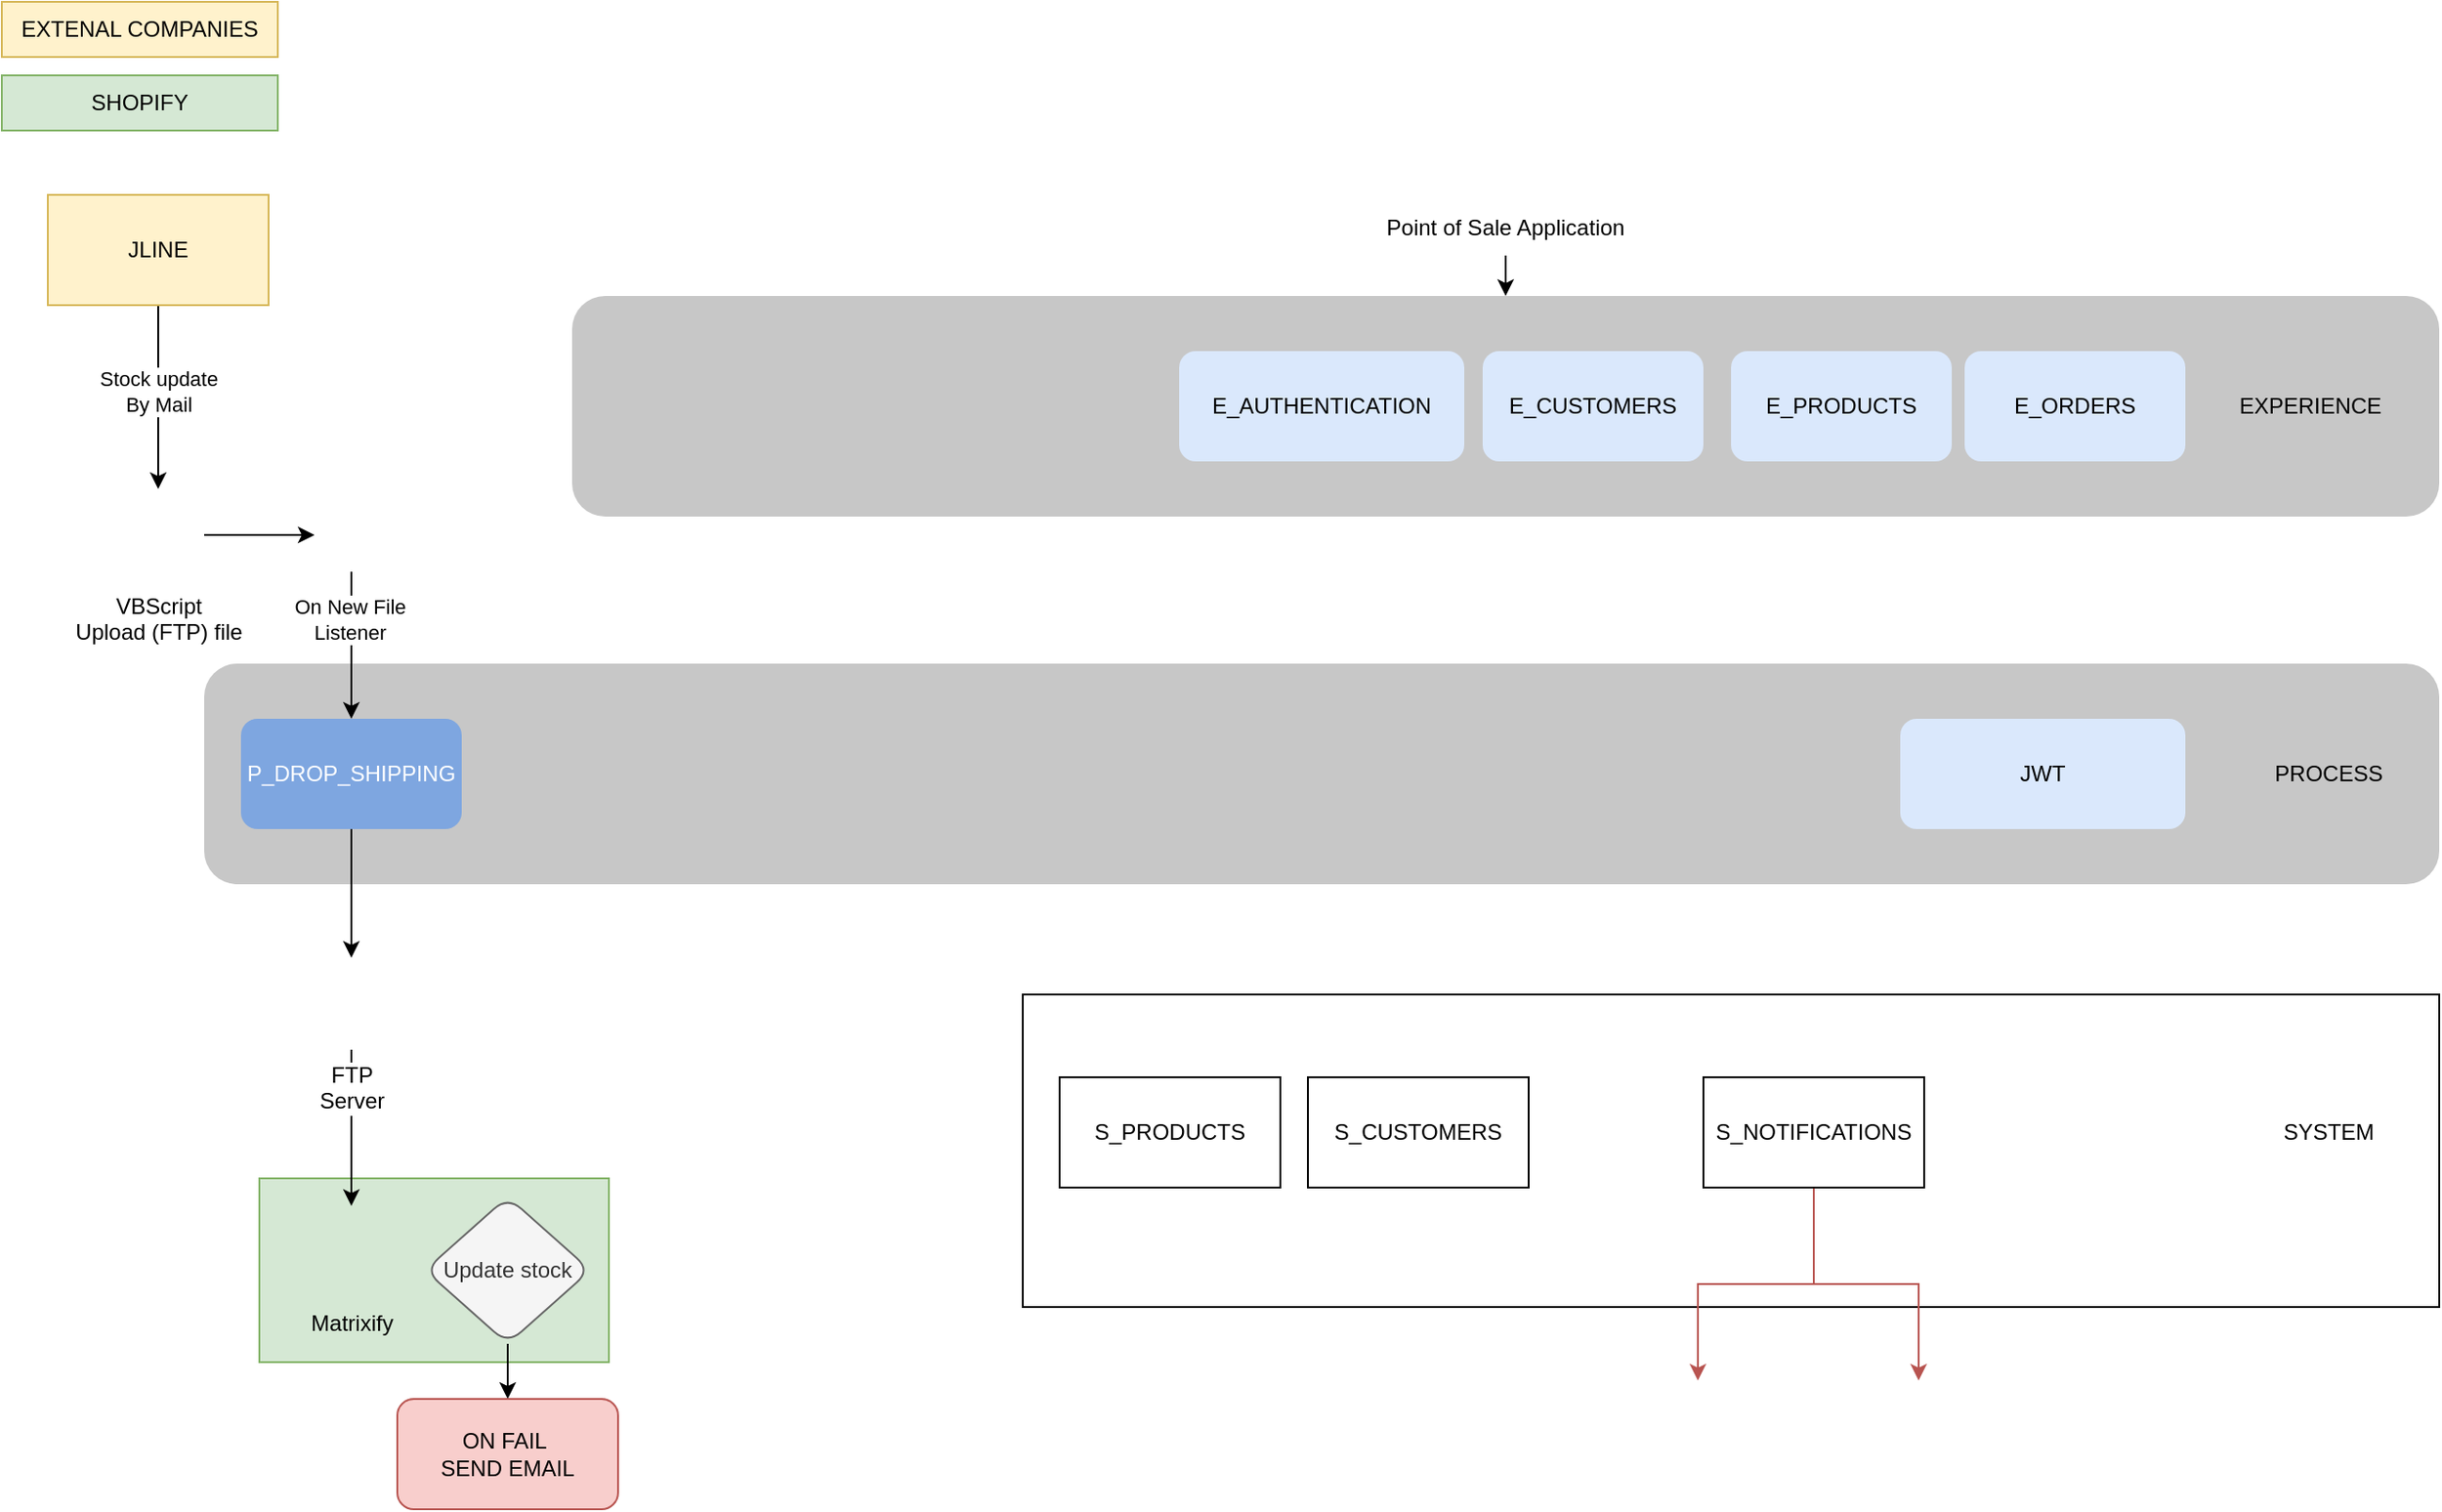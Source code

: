 <mxfile version="15.6.2" type="github"><diagram id="kQYQ7ZY42pBOONnznJGe" name="Page-1"><mxGraphModel dx="1296" dy="675" grid="1" gridSize="10" guides="1" tooltips="1" connect="1" arrows="1" fold="1" page="1" pageScale="1" pageWidth="850" pageHeight="1100" math="0" shadow="0"><root><mxCell id="0"/><mxCell id="1" parent="0"/><mxCell id="ZSADZLsk4UOC9W3OqM0E-66" value="" style="rounded=1;whiteSpace=wrap;html=1;strokeColor=none;fillColor=#C7C7C7;" vertex="1" parent="1"><mxGeometry x="330" y="180" width="1015" height="120" as="geometry"/></mxCell><mxCell id="ZSADZLsk4UOC9W3OqM0E-60" value="" style="rounded=0;whiteSpace=wrap;html=1;strokeColor=#82b366;fillColor=#d5e8d4;" vertex="1" parent="1"><mxGeometry x="160" y="660" width="190" height="100" as="geometry"/></mxCell><mxCell id="ZSADZLsk4UOC9W3OqM0E-17" value="EXPERIENCE" style="text;html=1;strokeColor=none;fillColor=none;align=center;verticalAlign=middle;whiteSpace=wrap;rounded=0;" vertex="1" parent="1"><mxGeometry x="1225" y="225" width="100" height="30" as="geometry"/></mxCell><mxCell id="ZSADZLsk4UOC9W3OqM0E-18" value="" style="group" vertex="1" connectable="0" parent="1"><mxGeometry x="767" y="90" width="141" height="80" as="geometry"/></mxCell><mxCell id="ZSADZLsk4UOC9W3OqM0E-14" value="" style="shape=image;html=1;verticalAlign=top;verticalLabelPosition=bottom;labelBackgroundColor=#ffffff;imageAspect=0;aspect=fixed;image=https://cdn4.iconfinder.com/data/icons/essential-3/32/368-Computer-128.png;strokeColor=default;" vertex="1" parent="ZSADZLsk4UOC9W3OqM0E-18"><mxGeometry x="51.5" width="38" height="38" as="geometry"/></mxCell><mxCell id="ZSADZLsk4UOC9W3OqM0E-15" value="Point of Sale Application" style="text;html=1;strokeColor=none;fillColor=none;align=center;verticalAlign=middle;whiteSpace=wrap;rounded=0;" vertex="1" parent="ZSADZLsk4UOC9W3OqM0E-18"><mxGeometry y="38" width="141" height="30" as="geometry"/></mxCell><mxCell id="ZSADZLsk4UOC9W3OqM0E-20" value="E_CUSTOMERS" style="rounded=1;whiteSpace=wrap;html=1;strokeColor=none;fillColor=#dae8fc;" vertex="1" parent="1"><mxGeometry x="825" y="210" width="120" height="60" as="geometry"/></mxCell><mxCell id="ZSADZLsk4UOC9W3OqM0E-21" value="E_PRODUCTS" style="rounded=1;whiteSpace=wrap;html=1;strokeColor=none;fillColor=#dae8fc;" vertex="1" parent="1"><mxGeometry x="960" y="210" width="120" height="60" as="geometry"/></mxCell><mxCell id="ZSADZLsk4UOC9W3OqM0E-22" value="E_ORDERS" style="rounded=1;whiteSpace=wrap;html=1;strokeColor=none;fillColor=#dae8fc;" vertex="1" parent="1"><mxGeometry x="1087" y="210" width="120" height="60" as="geometry"/></mxCell><mxCell id="ZSADZLsk4UOC9W3OqM0E-23" value="" style="rounded=1;whiteSpace=wrap;html=1;strokeColor=none;fillColor=#C7C7C7;" vertex="1" parent="1"><mxGeometry x="130" y="380" width="1215" height="120" as="geometry"/></mxCell><mxCell id="ZSADZLsk4UOC9W3OqM0E-24" value="PROCESS" style="text;html=1;strokeColor=none;fillColor=none;align=center;verticalAlign=middle;whiteSpace=wrap;rounded=0;" vertex="1" parent="1"><mxGeometry x="1235" y="425" width="100" height="30" as="geometry"/></mxCell><mxCell id="ZSADZLsk4UOC9W3OqM0E-25" value="" style="rounded=0;whiteSpace=wrap;html=1;strokeColor=default;" vertex="1" parent="1"><mxGeometry x="575" y="560" width="770" height="170" as="geometry"/></mxCell><mxCell id="ZSADZLsk4UOC9W3OqM0E-26" value="SYSTEM" style="text;html=1;strokeColor=none;fillColor=none;align=center;verticalAlign=middle;whiteSpace=wrap;rounded=0;" vertex="1" parent="1"><mxGeometry x="1235" y="620" width="100" height="30" as="geometry"/></mxCell><mxCell id="ZSADZLsk4UOC9W3OqM0E-30" style="edgeStyle=orthogonalEdgeStyle;rounded=0;orthogonalLoop=1;jettySize=auto;html=1;exitX=0.5;exitY=1;exitDx=0;exitDy=0;fillColor=#f8cecc;strokeColor=#b85450;" edge="1" parent="1" source="ZSADZLsk4UOC9W3OqM0E-27" target="ZSADZLsk4UOC9W3OqM0E-28"><mxGeometry relative="1" as="geometry"/></mxCell><mxCell id="ZSADZLsk4UOC9W3OqM0E-42" style="edgeStyle=orthogonalEdgeStyle;rounded=0;orthogonalLoop=1;jettySize=auto;html=1;exitX=0.5;exitY=1;exitDx=0;exitDy=0;entryX=0.5;entryY=0;entryDx=0;entryDy=0;fillColor=#f8cecc;strokeColor=#b85450;" edge="1" parent="1" source="ZSADZLsk4UOC9W3OqM0E-27" target="ZSADZLsk4UOC9W3OqM0E-41"><mxGeometry relative="1" as="geometry"/></mxCell><mxCell id="ZSADZLsk4UOC9W3OqM0E-27" value="S_NOTIFICATIONS" style="rounded=0;whiteSpace=wrap;html=1;strokeColor=default;" vertex="1" parent="1"><mxGeometry x="945" y="605" width="120" height="60" as="geometry"/></mxCell><mxCell id="ZSADZLsk4UOC9W3OqM0E-28" value="" style="shape=image;html=1;verticalAlign=top;verticalLabelPosition=bottom;labelBackgroundColor=#ffffff;imageAspect=0;aspect=fixed;image=https://cdn4.iconfinder.com/data/icons/logos-and-brands/512/306_Slack_logo-128.png;strokeColor=default;" vertex="1" parent="1"><mxGeometry x="917" y="770" width="50" height="50" as="geometry"/></mxCell><mxCell id="ZSADZLsk4UOC9W3OqM0E-31" value="" style="shape=image;html=1;verticalAlign=top;verticalLabelPosition=bottom;labelBackgroundColor=#ffffff;imageAspect=0;aspect=fixed;image=https://cdn3.iconfinder.com/data/icons/popular-services-brands-vol-2/512/shopify-128.png;strokeColor=default;" vertex="1" parent="1"><mxGeometry x="755" y="755" width="50" height="50" as="geometry"/></mxCell><mxCell id="ZSADZLsk4UOC9W3OqM0E-32" value="S_PRODUCTS" style="rounded=0;whiteSpace=wrap;html=1;strokeColor=default;" vertex="1" parent="1"><mxGeometry x="595" y="605" width="120" height="60" as="geometry"/></mxCell><mxCell id="ZSADZLsk4UOC9W3OqM0E-34" value="S_CUSTOMERS" style="rounded=0;whiteSpace=wrap;html=1;strokeColor=default;" vertex="1" parent="1"><mxGeometry x="730" y="605" width="120" height="60" as="geometry"/></mxCell><mxCell id="ZSADZLsk4UOC9W3OqM0E-37" value="" style="shape=image;html=1;verticalAlign=top;verticalLabelPosition=bottom;labelBackgroundColor=#ffffff;imageAspect=0;aspect=fixed;image=https://cdn4.iconfinder.com/data/icons/logos-3/181/MySQL-128.png;strokeColor=default;" vertex="1" parent="1"><mxGeometry x="626" y="745" width="50" height="50" as="geometry"/></mxCell><mxCell id="ZSADZLsk4UOC9W3OqM0E-41" value="" style="shape=image;html=1;verticalAlign=top;verticalLabelPosition=bottom;labelBackgroundColor=#ffffff;imageAspect=0;aspect=fixed;image=https://cdn4.iconfinder.com/data/icons/social-media-logos-6/512/74-outlook-128.png;strokeColor=default;" vertex="1" parent="1"><mxGeometry x="1037" y="770" width="50" height="50" as="geometry"/></mxCell><mxCell id="ZSADZLsk4UOC9W3OqM0E-46" style="edgeStyle=orthogonalEdgeStyle;rounded=0;orthogonalLoop=1;jettySize=auto;html=1;exitX=0.5;exitY=1;exitDx=0;exitDy=0;entryX=0.5;entryY=0;entryDx=0;entryDy=0;" edge="1" parent="1" source="ZSADZLsk4UOC9W3OqM0E-43" target="ZSADZLsk4UOC9W3OqM0E-44"><mxGeometry relative="1" as="geometry"/></mxCell><mxCell id="ZSADZLsk4UOC9W3OqM0E-43" value="P_DROP_SHIPPING" style="rounded=1;whiteSpace=wrap;html=1;strokeColor=none;fillColor=#7EA6E0;fontColor=#FFFFFF;" vertex="1" parent="1"><mxGeometry x="150" y="410" width="120" height="60" as="geometry"/></mxCell><mxCell id="ZSADZLsk4UOC9W3OqM0E-59" style="edgeStyle=orthogonalEdgeStyle;rounded=0;orthogonalLoop=1;jettySize=auto;html=1;entryX=0.5;entryY=0;entryDx=0;entryDy=0;fontColor=#FFFFFF;" edge="1" parent="1" source="ZSADZLsk4UOC9W3OqM0E-44" target="ZSADZLsk4UOC9W3OqM0E-58"><mxGeometry relative="1" as="geometry"/></mxCell><mxCell id="ZSADZLsk4UOC9W3OqM0E-44" value="FTP &lt;br&gt;Server" style="shape=image;html=1;verticalAlign=top;verticalLabelPosition=bottom;labelBackgroundColor=#ffffff;imageAspect=0;aspect=fixed;image=https://cdn4.iconfinder.com/data/icons/logos-brands-5/24/digitalocean-128.png;strokeColor=default;" vertex="1" parent="1"><mxGeometry x="185" y="540" width="50" height="50" as="geometry"/></mxCell><mxCell id="ZSADZLsk4UOC9W3OqM0E-55" style="edgeStyle=orthogonalEdgeStyle;rounded=0;orthogonalLoop=1;jettySize=auto;html=1;entryX=0.5;entryY=0;entryDx=0;entryDy=0;exitX=0.5;exitY=1;exitDx=0;exitDy=0;" edge="1" parent="1" source="ZSADZLsk4UOC9W3OqM0E-57" target="ZSADZLsk4UOC9W3OqM0E-43"><mxGeometry relative="1" as="geometry"><mxPoint x="260" y="345" as="sourcePoint"/></mxGeometry></mxCell><mxCell id="ZSADZLsk4UOC9W3OqM0E-56" value="On New File&lt;br&gt;Listener" style="edgeLabel;html=1;align=center;verticalAlign=middle;resizable=0;points=[];" vertex="1" connectable="0" parent="ZSADZLsk4UOC9W3OqM0E-55"><mxGeometry x="-0.351" y="-1" relative="1" as="geometry"><mxPoint as="offset"/></mxGeometry></mxCell><mxCell id="ZSADZLsk4UOC9W3OqM0E-49" value="EXTENAL COMPANIES" style="text;html=1;strokeColor=#d6b656;fillColor=#fff2cc;align=center;verticalAlign=middle;whiteSpace=wrap;rounded=0;" vertex="1" parent="1"><mxGeometry x="20" y="20" width="150" height="30" as="geometry"/></mxCell><mxCell id="ZSADZLsk4UOC9W3OqM0E-51" style="edgeStyle=orthogonalEdgeStyle;rounded=0;orthogonalLoop=1;jettySize=auto;html=1;exitX=0.5;exitY=1;exitDx=0;exitDy=0;entryX=0.5;entryY=0;entryDx=0;entryDy=0;" edge="1" parent="1" source="ZSADZLsk4UOC9W3OqM0E-50" target="ZSADZLsk4UOC9W3OqM0E-53"><mxGeometry relative="1" as="geometry"/></mxCell><mxCell id="ZSADZLsk4UOC9W3OqM0E-52" value="Stock update&lt;br&gt;By Mail" style="edgeLabel;html=1;align=center;verticalAlign=middle;resizable=0;points=[];" vertex="1" connectable="0" parent="ZSADZLsk4UOC9W3OqM0E-51"><mxGeometry x="-0.258" relative="1" as="geometry"><mxPoint y="10" as="offset"/></mxGeometry></mxCell><mxCell id="ZSADZLsk4UOC9W3OqM0E-50" value="JLINE" style="rounded=0;whiteSpace=wrap;html=1;strokeColor=#d6b656;fillColor=#fff2cc;" vertex="1" parent="1"><mxGeometry x="45" y="125" width="120" height="60" as="geometry"/></mxCell><mxCell id="ZSADZLsk4UOC9W3OqM0E-64" style="edgeStyle=orthogonalEdgeStyle;rounded=0;orthogonalLoop=1;jettySize=auto;html=1;exitX=1;exitY=0.5;exitDx=0;exitDy=0;fontColor=#000000;" edge="1" parent="1" source="ZSADZLsk4UOC9W3OqM0E-53" target="ZSADZLsk4UOC9W3OqM0E-57"><mxGeometry relative="1" as="geometry"/></mxCell><mxCell id="ZSADZLsk4UOC9W3OqM0E-53" value="VBScript &lt;br&gt;Upload (FTP) file" style="shape=image;html=1;verticalAlign=top;verticalLabelPosition=bottom;labelBackgroundColor=#ffffff;imageAspect=0;aspect=fixed;image=https://cdn3.iconfinder.com/data/icons/humano2/128x128/mimetypes/application-x-executable-script.png;strokeColor=default;" vertex="1" parent="1"><mxGeometry x="80" y="285" width="50" height="50" as="geometry"/></mxCell><mxCell id="ZSADZLsk4UOC9W3OqM0E-57" value="" style="shape=image;html=1;verticalAlign=top;verticalLabelPosition=bottom;labelBackgroundColor=#ffffff;imageAspect=0;aspect=fixed;image=https://cdn0.iconfinder.com/data/icons/common-file-extensions-audio-documents/24/ext_csv-128.png;strokeColor=default;" vertex="1" parent="1"><mxGeometry x="190" y="290" width="40" height="40" as="geometry"/></mxCell><mxCell id="ZSADZLsk4UOC9W3OqM0E-58" value="Matrixify" style="shape=image;html=1;verticalAlign=top;verticalLabelPosition=bottom;labelBackgroundColor=none;imageAspect=0;aspect=fixed;image=https://cdn1.iconfinder.com/data/icons/material-core/23/extension-128.png;rounded=1;fontColor=#000000;strokeColor=default;fillColor=#7EA6E0;" vertex="1" parent="1"><mxGeometry x="185" y="675" width="50" height="50" as="geometry"/></mxCell><mxCell id="ZSADZLsk4UOC9W3OqM0E-63" value="" style="edgeStyle=orthogonalEdgeStyle;rounded=0;orthogonalLoop=1;jettySize=auto;html=1;fontColor=#000000;" edge="1" parent="1" source="ZSADZLsk4UOC9W3OqM0E-61" target="ZSADZLsk4UOC9W3OqM0E-62"><mxGeometry relative="1" as="geometry"/></mxCell><mxCell id="ZSADZLsk4UOC9W3OqM0E-61" value="Update stock" style="rhombus;whiteSpace=wrap;html=1;rounded=1;fontColor=#333333;strokeColor=#666666;fillColor=#f5f5f5;" vertex="1" parent="1"><mxGeometry x="250" y="670" width="90" height="80" as="geometry"/></mxCell><mxCell id="ZSADZLsk4UOC9W3OqM0E-62" value="ON FAIL&amp;nbsp;&lt;br&gt;SEND EMAIL" style="rounded=1;whiteSpace=wrap;html=1;strokeColor=#b85450;fillColor=#f8cecc;" vertex="1" parent="1"><mxGeometry x="235" y="780" width="120" height="60" as="geometry"/></mxCell><mxCell id="ZSADZLsk4UOC9W3OqM0E-65" value="SHOPIFY" style="text;html=1;strokeColor=#82b366;fillColor=#d5e8d4;align=center;verticalAlign=middle;whiteSpace=wrap;rounded=0;" vertex="1" parent="1"><mxGeometry x="20" y="60" width="150" height="30" as="geometry"/></mxCell><mxCell id="ZSADZLsk4UOC9W3OqM0E-68" style="edgeStyle=orthogonalEdgeStyle;rounded=0;orthogonalLoop=1;jettySize=auto;html=1;fontColor=#000000;" edge="1" parent="1" source="ZSADZLsk4UOC9W3OqM0E-15" target="ZSADZLsk4UOC9W3OqM0E-66"><mxGeometry relative="1" as="geometry"/></mxCell><mxCell id="ZSADZLsk4UOC9W3OqM0E-69" value="E_AUTHENTICATION" style="rounded=1;whiteSpace=wrap;html=1;strokeColor=none;fillColor=#dae8fc;" vertex="1" parent="1"><mxGeometry x="660" y="210" width="155" height="60" as="geometry"/></mxCell><mxCell id="ZSADZLsk4UOC9W3OqM0E-71" value="JWT" style="rounded=1;whiteSpace=wrap;html=1;strokeColor=none;fillColor=#dae8fc;" vertex="1" parent="1"><mxGeometry x="1052" y="410" width="155" height="60" as="geometry"/></mxCell></root></mxGraphModel></diagram></mxfile>